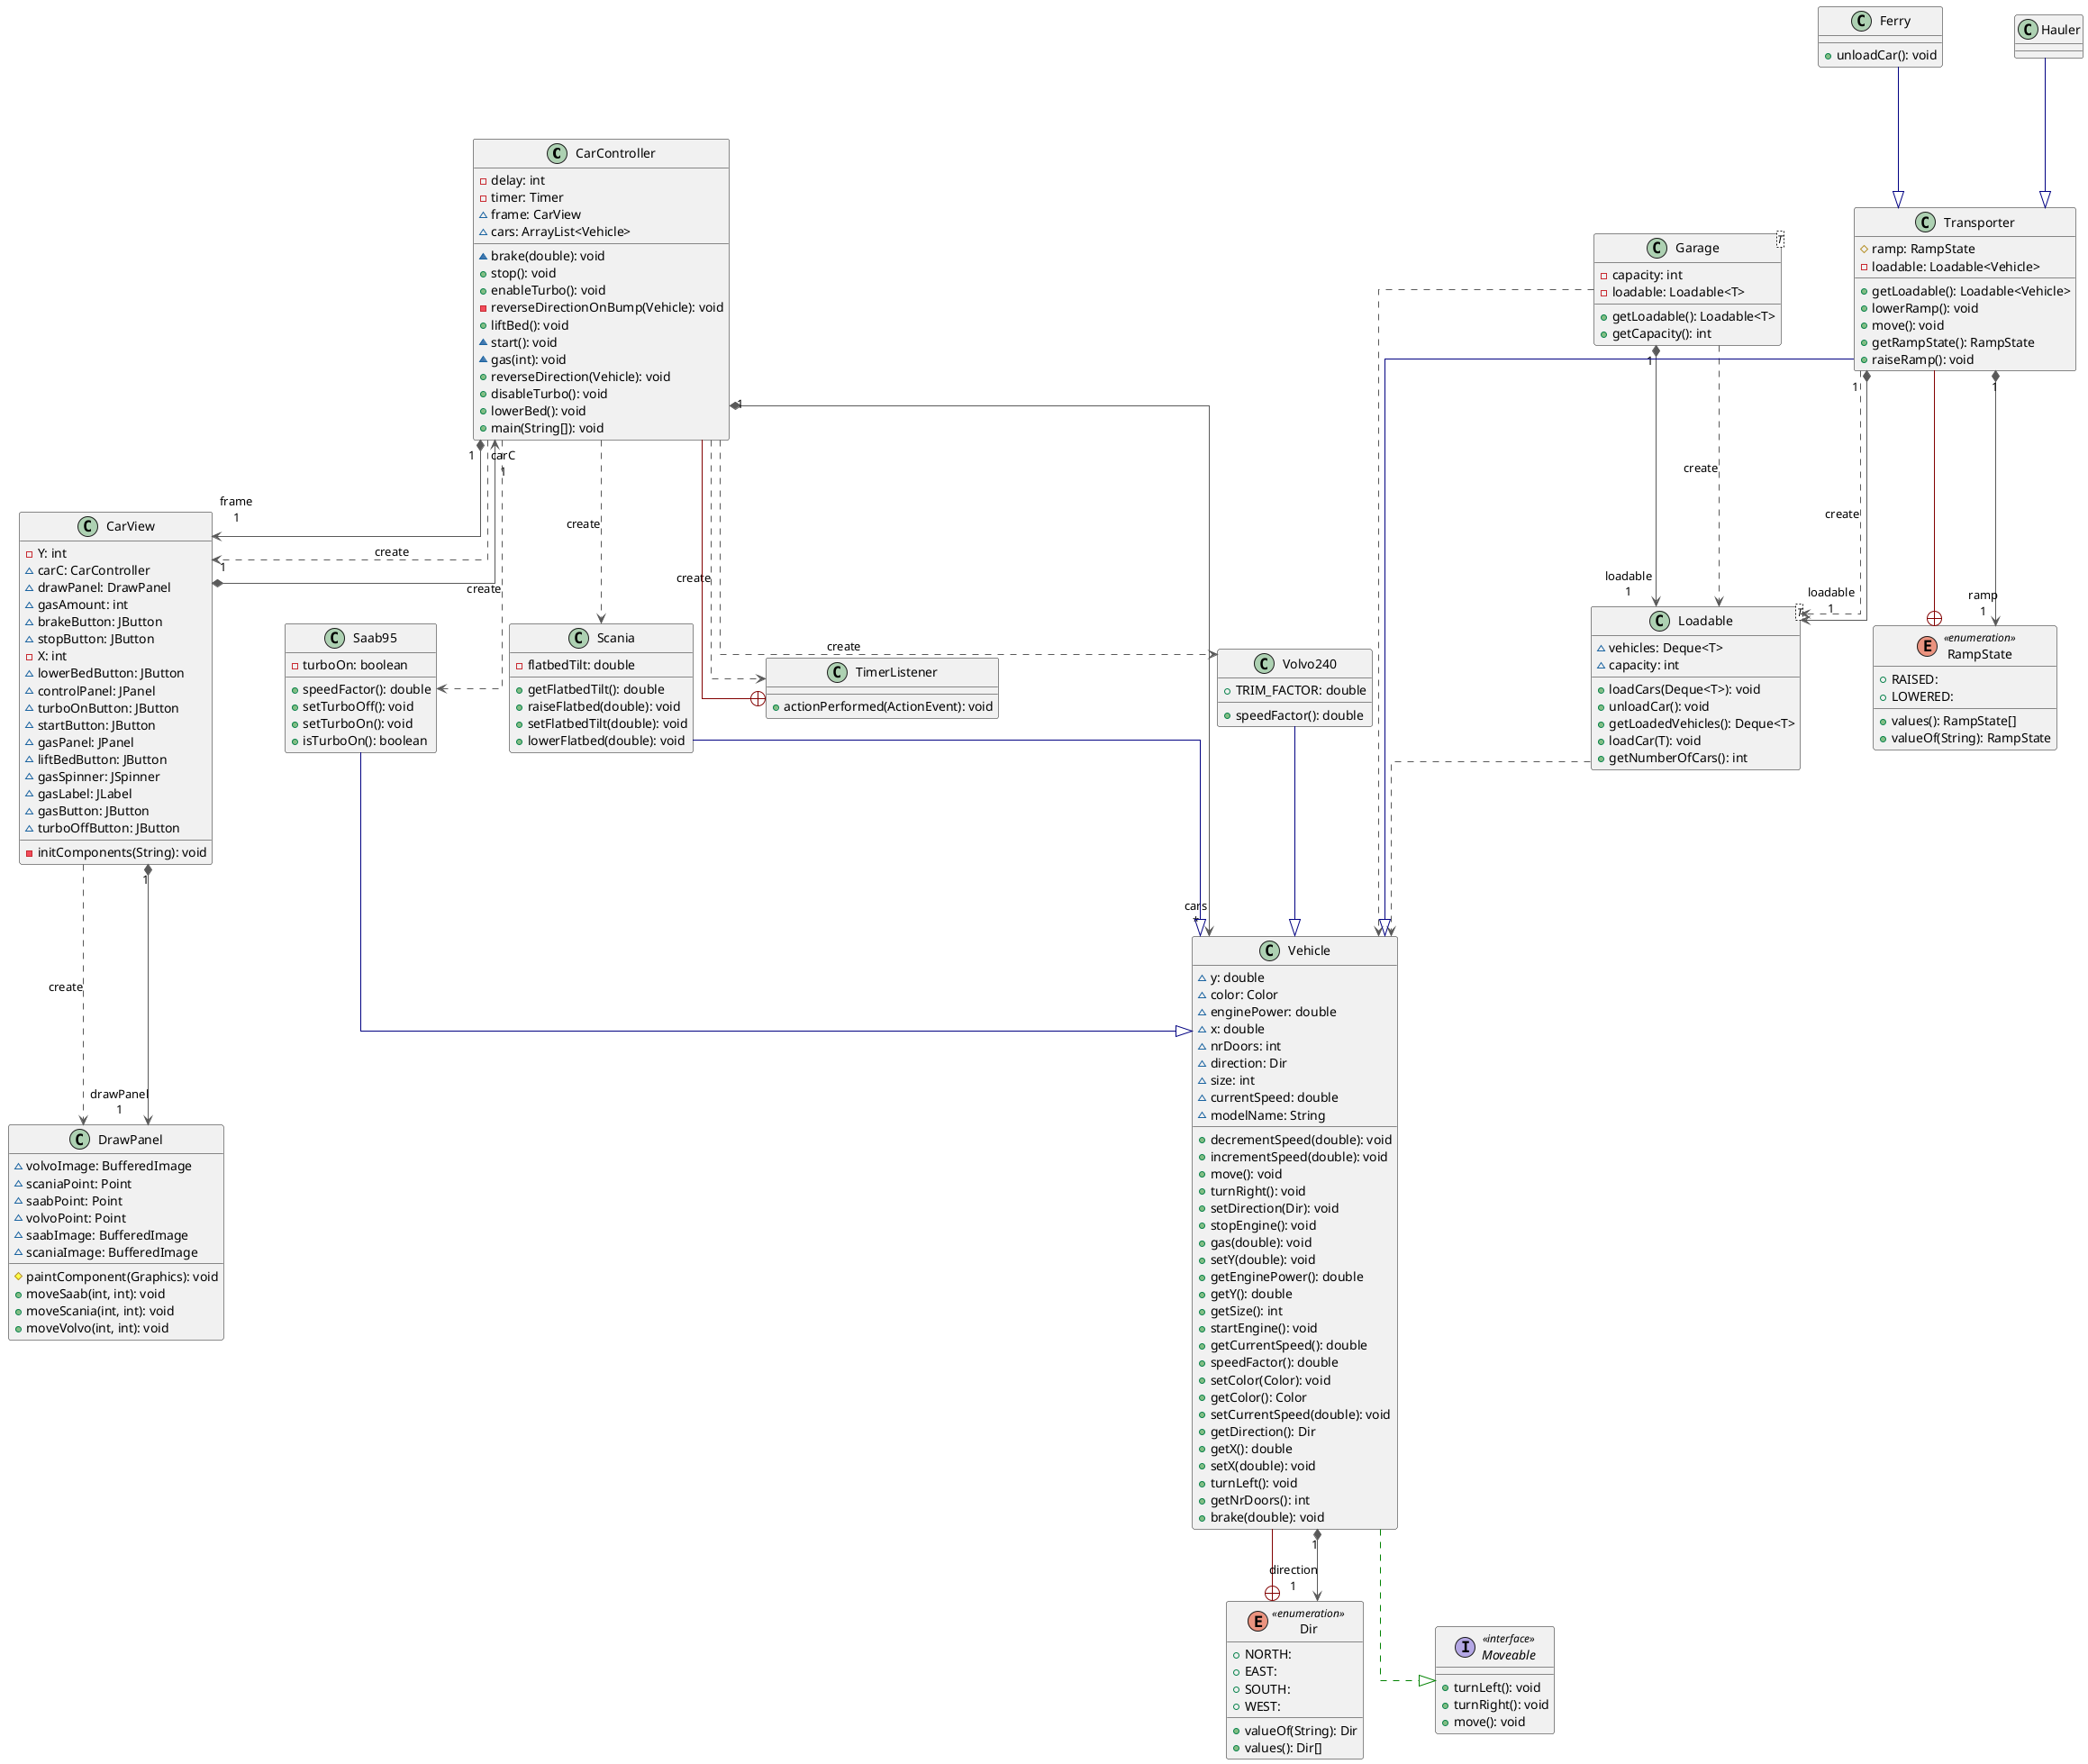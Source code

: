 @startuml

skinparam nodesep 80
skinparam ranksep 80
skinparam linetype ortho

class CarController {
  - delay: int
  - timer: Timer
  ~ frame: CarView
  ~ cars: ArrayList<Vehicle>
  ~ brake(double): void
  + stop(): void
  + enableTurbo(): void
  - reverseDirectionOnBump(Vehicle): void
  + liftBed(): void
  ~ start(): void
  ~ gas(int): void
  + reverseDirection(Vehicle): void
  + disableTurbo(): void
  + lowerBed(): void
  + main(String[]): void
}
class CarView {
  - Y: int
  ~ carC: CarController
  ~ drawPanel: DrawPanel
  ~ gasAmount: int
  ~ brakeButton: JButton
  ~ stopButton: JButton
  - X: int
  ~ lowerBedButton: JButton
  ~ controlPanel: JPanel
  ~ turboOnButton: JButton
  ~ startButton: JButton
  ~ gasPanel: JPanel
  ~ liftBedButton: JButton
  ~ gasSpinner: JSpinner
  ~ gasLabel: JLabel
  ~ gasButton: JButton
  ~ turboOffButton: JButton
  - initComponents(String): void
}
enum Dir << enumeration >> {
  + NORTH: 
  + EAST: 
  + SOUTH: 
  + WEST: 
  + valueOf(String): Dir
  + values(): Dir[]
}
class DrawPanel {
  ~ volvoImage: BufferedImage
  ~ scaniaPoint: Point
  ~ saabPoint: Point
  ~ volvoPoint: Point
  ~ saabImage: BufferedImage
  ~ scaniaImage: BufferedImage
  # paintComponent(Graphics): void
  + moveSaab(int, int): void
  + moveScania(int, int): void
  + moveVolvo(int, int): void
}
class Ferry {
  + unloadCar(): void
}
class Garage<T> {
  - capacity: int
  - loadable: Loadable<T>
  + getLoadable(): Loadable<T>
  + getCapacity(): int
}
class Hauler
class Loadable<T> {
  ~ vehicles: Deque<T>
  ~ capacity: int
  + loadCars(Deque<T>): void
  + unloadCar(): void
  + getLoadedVehicles(): Deque<T>
  + loadCar(T): void
  + getNumberOfCars(): int
}
interface Moveable << interface >> {
  + turnLeft(): void
  + turnRight(): void
  + move(): void
}
enum RampState << enumeration >> {
  + RAISED: 
  + LOWERED: 
  + values(): RampState[]
  + valueOf(String): RampState
}
class Saab95 {
  - turboOn: boolean
  + speedFactor(): double
  + setTurboOff(): void
  + setTurboOn(): void
  + isTurboOn(): boolean
}
class Scania {
  - flatbedTilt: double
  + getFlatbedTilt(): double
  + raiseFlatbed(double): void
  + setFlatbedTilt(double): void
  + lowerFlatbed(double): void
}
class TimerListener {
  + actionPerformed(ActionEvent): void
}
class Transporter {
  # ramp: RampState
  - loadable: Loadable<Vehicle>
  + getLoadable(): Loadable<Vehicle>
  + lowerRamp(): void
  + move(): void
  + getRampState(): RampState
  + raiseRamp(): void
}
class Vehicle {
  ~ y: double
  ~ color: Color
  ~ enginePower: double
  ~ x: double
  ~ nrDoors: int
  ~ direction: Dir
  ~ size: int
  ~ currentSpeed: double
  ~ modelName: String
  + decrementSpeed(double): void
  + incrementSpeed(double): void
  + move(): void
  + turnRight(): void
  + setDirection(Dir): void
  + stopEngine(): void
  + gas(double): void
  + setY(double): void
  + getEnginePower(): double
  + getY(): double
  + getSize(): int
  + startEngine(): void
  + getCurrentSpeed(): double
  + speedFactor(): double
  + setColor(Color): void
  + getColor(): Color
  + setCurrentSpeed(double): void
  + getDirection(): Dir
  + getX(): double
  + setX(double): void
  + turnLeft(): void
  + getNrDoors(): int
  + brake(double): void
}
class Volvo240 {
  + TRIM_FACTOR: double
  + speedFactor(): double
}

CarController "1" *-[#595959,plain]-> "frame\n1" CarView       
CarController  -[#595959,dashed]->  CarView       : "«create»"
CarController  -[#595959,dashed]->  Saab95        : "«create»"
CarController  -[#595959,dashed]->  Scania        : "«create»"
CarController  -[#595959,dashed]->  TimerListener : "«create»"
CarController "1" *-[#595959,plain]-> "cars\n*" Vehicle       
CarController  -[#595959,dashed]->  Volvo240      : "«create»"
CarView       "1" *-[#595959,plain]-> "carC\n1" CarController 
CarView        -[#595959,dashed]->  DrawPanel     : "«create»"
CarView       "1" *-[#595959,plain]-> "drawPanel\n1" DrawPanel     
Dir            +-[#820000,plain]-  Vehicle       
Ferry          -[#000082,plain]-^  Transporter   
Garage        "1" *-[#595959,plain]-> "loadable\n1" Loadable      
Garage         -[#595959,dashed]->  Loadable      : "«create»"
Garage         -[#595959,dashed]->  Vehicle       
Hauler         -[#000082,plain]-^  Transporter   
Loadable       -[#595959,dashed]->  Vehicle       
RampState      +-[#820000,plain]-  Transporter   
Saab95         -[#000082,plain]-^  Vehicle       
Scania         -[#000082,plain]-^  Vehicle       
TimerListener  +-[#820000,plain]-  CarController 
Transporter    -[#595959,dashed]->  Loadable      : "«create»"
Transporter   "1" *-[#595959,plain]-> "loadable\n1" Loadable      
Transporter   "1" *-[#595959,plain]-> "ramp\n1" RampState     
Transporter    -[#000082,plain]-^  Vehicle       
Vehicle       "1" *-[#595959,plain]-> "direction\n1" Dir           
Vehicle        -[#008200,dashed]-^  Moveable      
Volvo240       -[#000082,plain]-^  Vehicle       
@enduml
